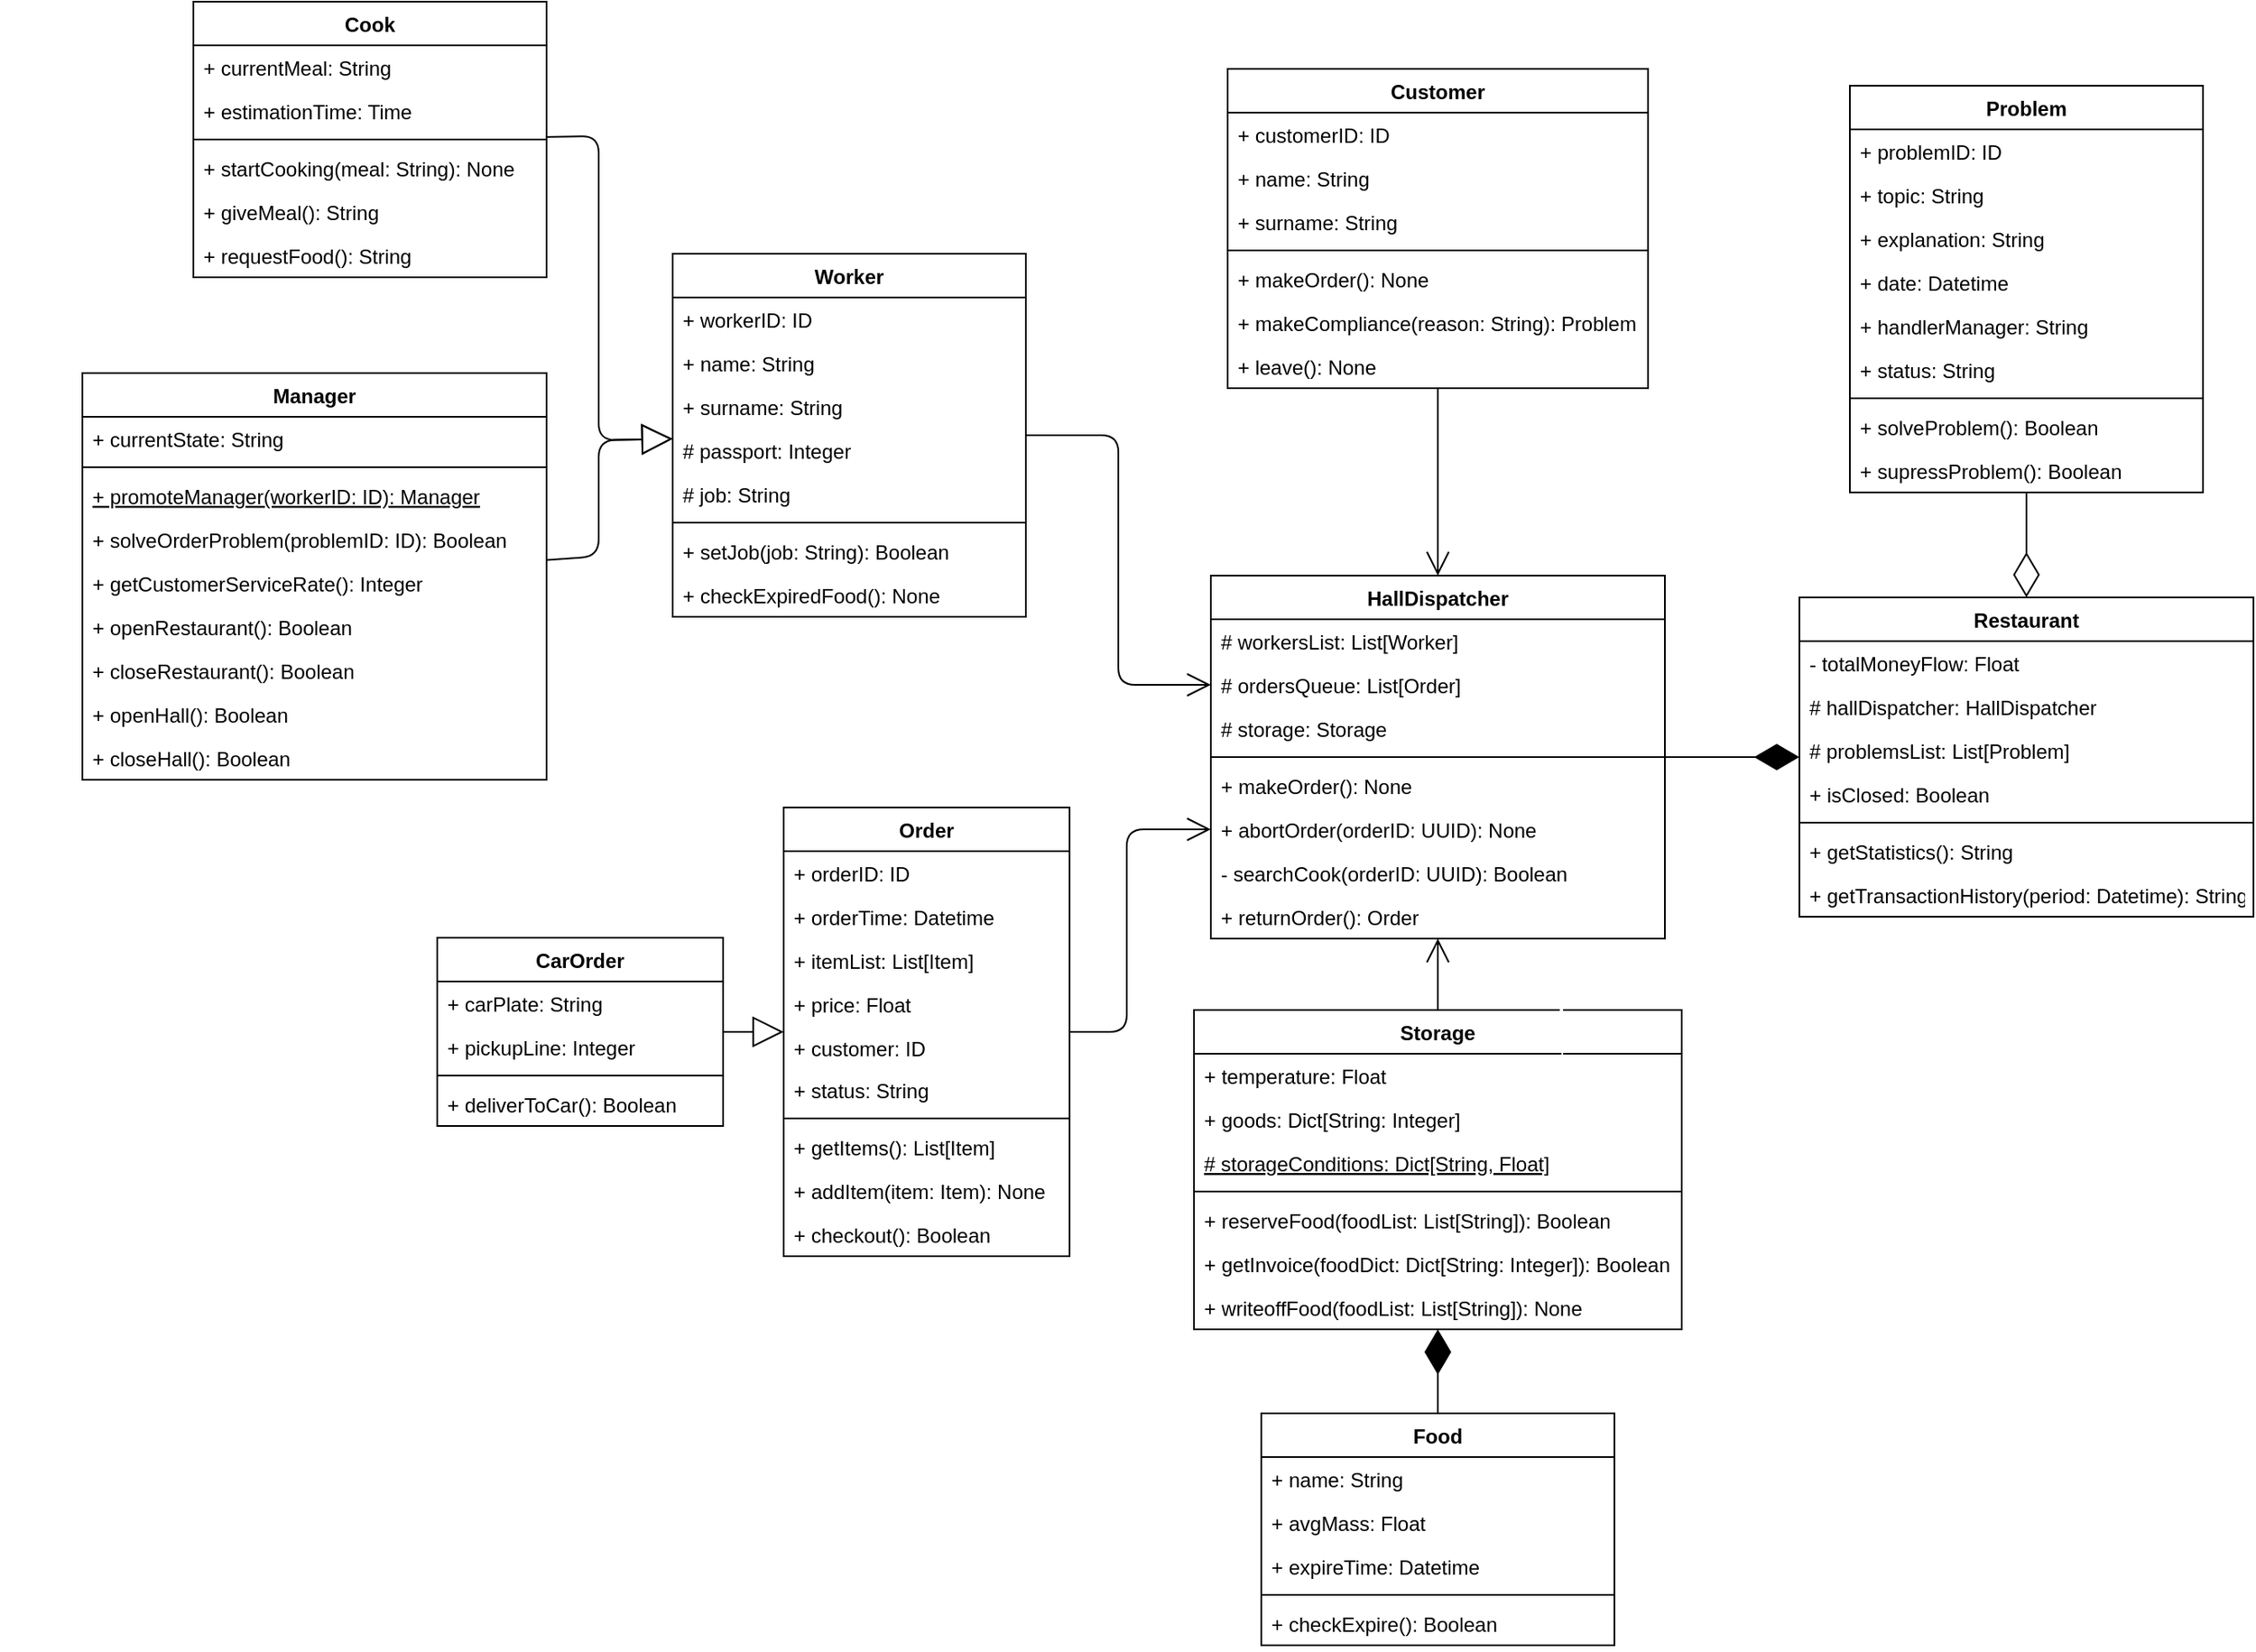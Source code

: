 <mxfile version="14.6.11" type="device"><diagram id="C5RBs43oDa-KdzZeNtuy" name="Page-1"><mxGraphModel dx="1998" dy="494" grid="1" gridSize="10" guides="1" tooltips="1" connect="1" arrows="1" fold="1" page="1" pageScale="1" pageWidth="827" pageHeight="1169" math="0" shadow="0"><root><mxCell id="WIyWlLk6GJQsqaUBKTNV-0"/><mxCell id="WIyWlLk6GJQsqaUBKTNV-1" parent="WIyWlLk6GJQsqaUBKTNV-0"/><mxCell id="OEX8bm3E7YfKXSA0e_z2-1" value="Order" style="swimlane;fontStyle=1;align=center;verticalAlign=top;childLayout=stackLayout;horizontal=1;startSize=26;horizontalStack=0;resizeParent=1;resizeParentMax=0;resizeLast=0;collapsible=1;marginBottom=0;" parent="WIyWlLk6GJQsqaUBKTNV-1" vertex="1"><mxGeometry x="-134" y="539.5" width="170" height="267" as="geometry"/></mxCell><mxCell id="OEX8bm3E7YfKXSA0e_z2-2" value="+ orderID: ID" style="text;strokeColor=none;fillColor=none;align=left;verticalAlign=top;spacingLeft=4;spacingRight=4;overflow=hidden;rotatable=0;points=[[0,0.5],[1,0.5]];portConstraint=eastwest;" parent="OEX8bm3E7YfKXSA0e_z2-1" vertex="1"><mxGeometry y="26" width="170" height="26" as="geometry"/></mxCell><mxCell id="OEX8bm3E7YfKXSA0e_z2-3" value="+ orderTime: Datetime" style="text;strokeColor=none;fillColor=none;align=left;verticalAlign=top;spacingLeft=4;spacingRight=4;overflow=hidden;rotatable=0;points=[[0,0.5],[1,0.5]];portConstraint=eastwest;" parent="OEX8bm3E7YfKXSA0e_z2-1" vertex="1"><mxGeometry y="52" width="170" height="26" as="geometry"/></mxCell><mxCell id="OEX8bm3E7YfKXSA0e_z2-4" value="+ itemList: List[Item]" style="text;strokeColor=none;fillColor=none;align=left;verticalAlign=top;spacingLeft=4;spacingRight=4;overflow=hidden;rotatable=0;points=[[0,0.5],[1,0.5]];portConstraint=eastwest;" parent="OEX8bm3E7YfKXSA0e_z2-1" vertex="1"><mxGeometry y="78" width="170" height="26" as="geometry"/></mxCell><mxCell id="OEX8bm3E7YfKXSA0e_z2-5" value="+ price: Float" style="text;strokeColor=none;fillColor=none;align=left;verticalAlign=top;spacingLeft=4;spacingRight=4;overflow=hidden;rotatable=0;points=[[0,0.5],[1,0.5]];portConstraint=eastwest;" parent="OEX8bm3E7YfKXSA0e_z2-1" vertex="1"><mxGeometry y="104" width="170" height="26" as="geometry"/></mxCell><mxCell id="OEX8bm3E7YfKXSA0e_z2-9" value="+ customer: ID" style="text;strokeColor=none;fillColor=none;align=left;verticalAlign=top;spacingLeft=4;spacingRight=4;overflow=hidden;rotatable=0;points=[[0,0.5],[1,0.5]];portConstraint=eastwest;" parent="OEX8bm3E7YfKXSA0e_z2-1" vertex="1"><mxGeometry y="130" width="170" height="25" as="geometry"/></mxCell><mxCell id="OEX8bm3E7YfKXSA0e_z2-78" value="+ status: String" style="text;strokeColor=none;fillColor=none;align=left;verticalAlign=top;spacingLeft=4;spacingRight=4;overflow=hidden;rotatable=0;points=[[0,0.5],[1,0.5]];portConstraint=eastwest;" parent="OEX8bm3E7YfKXSA0e_z2-1" vertex="1"><mxGeometry y="155" width="170" height="26" as="geometry"/></mxCell><mxCell id="OEX8bm3E7YfKXSA0e_z2-6" value="" style="line;strokeWidth=1;fillColor=none;align=left;verticalAlign=middle;spacingTop=-1;spacingLeft=3;spacingRight=3;rotatable=0;labelPosition=right;points=[];portConstraint=eastwest;" parent="OEX8bm3E7YfKXSA0e_z2-1" vertex="1"><mxGeometry y="181" width="170" height="8" as="geometry"/></mxCell><mxCell id="OEX8bm3E7YfKXSA0e_z2-7" value="+ getItems(): List[Item]" style="text;strokeColor=none;fillColor=none;align=left;verticalAlign=top;spacingLeft=4;spacingRight=4;overflow=hidden;rotatable=0;points=[[0,0.5],[1,0.5]];portConstraint=eastwest;" parent="OEX8bm3E7YfKXSA0e_z2-1" vertex="1"><mxGeometry y="189" width="170" height="26" as="geometry"/></mxCell><mxCell id="OEX8bm3E7YfKXSA0e_z2-8" value="+ addItem(item: Item): None" style="text;strokeColor=none;fillColor=none;align=left;verticalAlign=top;spacingLeft=4;spacingRight=4;overflow=hidden;rotatable=0;points=[[0,0.5],[1,0.5]];portConstraint=eastwest;" parent="OEX8bm3E7YfKXSA0e_z2-1" vertex="1"><mxGeometry y="215" width="170" height="26" as="geometry"/></mxCell><mxCell id="OEX8bm3E7YfKXSA0e_z2-10" value="+ checkout(): Boolean" style="text;strokeColor=none;fillColor=none;align=left;verticalAlign=top;spacingLeft=4;spacingRight=4;overflow=hidden;rotatable=0;points=[[0,0.5],[1,0.5]];portConstraint=eastwest;" parent="OEX8bm3E7YfKXSA0e_z2-1" vertex="1"><mxGeometry y="241" width="170" height="26" as="geometry"/></mxCell><mxCell id="OEX8bm3E7YfKXSA0e_z2-13" value="CarOrder" style="swimlane;fontStyle=1;align=center;verticalAlign=top;childLayout=stackLayout;horizontal=1;startSize=26;horizontalStack=0;resizeParent=1;resizeParentMax=0;resizeLast=0;collapsible=1;marginBottom=0;" parent="WIyWlLk6GJQsqaUBKTNV-1" vertex="1"><mxGeometry x="-340" y="617" width="170" height="112" as="geometry"/></mxCell><mxCell id="OEX8bm3E7YfKXSA0e_z2-14" value="+ carPlate: String" style="text;strokeColor=none;fillColor=none;align=left;verticalAlign=top;spacingLeft=4;spacingRight=4;overflow=hidden;rotatable=0;points=[[0,0.5],[1,0.5]];portConstraint=eastwest;" parent="OEX8bm3E7YfKXSA0e_z2-13" vertex="1"><mxGeometry y="26" width="170" height="26" as="geometry"/></mxCell><mxCell id="OEX8bm3E7YfKXSA0e_z2-24" value="+ pickupLine: Integer" style="text;strokeColor=none;fillColor=none;align=left;verticalAlign=top;spacingLeft=4;spacingRight=4;overflow=hidden;rotatable=0;points=[[0,0.5],[1,0.5]];portConstraint=eastwest;" parent="OEX8bm3E7YfKXSA0e_z2-13" vertex="1"><mxGeometry y="52" width="170" height="26" as="geometry"/></mxCell><mxCell id="OEX8bm3E7YfKXSA0e_z2-19" value="" style="line;strokeWidth=1;fillColor=none;align=left;verticalAlign=middle;spacingTop=-1;spacingLeft=3;spacingRight=3;rotatable=0;labelPosition=right;points=[];portConstraint=eastwest;" parent="OEX8bm3E7YfKXSA0e_z2-13" vertex="1"><mxGeometry y="78" width="170" height="8" as="geometry"/></mxCell><mxCell id="zopAr0e53Q-2KH1AiWCa-9" value="+ deliverToCar(): Boolean" style="text;strokeColor=none;fillColor=none;align=left;verticalAlign=top;spacingLeft=4;spacingRight=4;overflow=hidden;rotatable=0;points=[[0,0.5],[1,0.5]];portConstraint=eastwest;" vertex="1" parent="OEX8bm3E7YfKXSA0e_z2-13"><mxGeometry y="86" width="170" height="26" as="geometry"/></mxCell><mxCell id="OEX8bm3E7YfKXSA0e_z2-68" value="Restaurant" style="swimlane;fontStyle=1;align=center;verticalAlign=top;childLayout=stackLayout;horizontal=1;startSize=26;horizontalStack=0;resizeParent=1;resizeParentMax=0;resizeLast=0;collapsible=1;marginBottom=0;" parent="WIyWlLk6GJQsqaUBKTNV-1" vertex="1"><mxGeometry x="470" y="414.5" width="270" height="190" as="geometry"/></mxCell><mxCell id="OEX8bm3E7YfKXSA0e_z2-69" value="- totalMoneyFlow: Float" style="text;strokeColor=none;fillColor=none;align=left;verticalAlign=top;spacingLeft=4;spacingRight=4;overflow=hidden;rotatable=0;points=[[0,0.5],[1,0.5]];portConstraint=eastwest;" parent="OEX8bm3E7YfKXSA0e_z2-68" vertex="1"><mxGeometry y="26" width="270" height="26" as="geometry"/></mxCell><mxCell id="OEX8bm3E7YfKXSA0e_z2-148" value="# hallDispatcher: HallDispatcher" style="text;strokeColor=none;fillColor=none;align=left;verticalAlign=top;spacingLeft=4;spacingRight=4;overflow=hidden;rotatable=0;points=[[0,0.5],[1,0.5]];portConstraint=eastwest;" parent="OEX8bm3E7YfKXSA0e_z2-68" vertex="1"><mxGeometry y="52" width="270" height="26" as="geometry"/></mxCell><mxCell id="OEX8bm3E7YfKXSA0e_z2-136" value="# problemsList: List[Problem]" style="text;strokeColor=none;fillColor=none;align=left;verticalAlign=top;spacingLeft=4;spacingRight=4;overflow=hidden;rotatable=0;points=[[0,0.5],[1,0.5]];portConstraint=eastwest;" parent="OEX8bm3E7YfKXSA0e_z2-68" vertex="1"><mxGeometry y="78" width="270" height="26" as="geometry"/></mxCell><mxCell id="OEX8bm3E7YfKXSA0e_z2-86" value="+ isClosed: Boolean" style="text;strokeColor=none;fillColor=none;align=left;verticalAlign=top;spacingLeft=4;spacingRight=4;overflow=hidden;rotatable=0;points=[[0,0.5],[1,0.5]];portConstraint=eastwest;" parent="OEX8bm3E7YfKXSA0e_z2-68" vertex="1"><mxGeometry y="104" width="270" height="26" as="geometry"/></mxCell><mxCell id="OEX8bm3E7YfKXSA0e_z2-70" value="" style="line;strokeWidth=1;fillColor=none;align=left;verticalAlign=middle;spacingTop=-1;spacingLeft=3;spacingRight=3;rotatable=0;labelPosition=right;points=[];portConstraint=eastwest;" parent="OEX8bm3E7YfKXSA0e_z2-68" vertex="1"><mxGeometry y="130" width="270" height="8" as="geometry"/></mxCell><mxCell id="OEX8bm3E7YfKXSA0e_z2-71" value="+ getStatistics(): String" style="text;strokeColor=none;fillColor=none;align=left;verticalAlign=top;spacingLeft=4;spacingRight=4;overflow=hidden;rotatable=0;points=[[0,0.5],[1,0.5]];portConstraint=eastwest;" parent="OEX8bm3E7YfKXSA0e_z2-68" vertex="1"><mxGeometry y="138" width="270" height="26" as="geometry"/></mxCell><mxCell id="OEX8bm3E7YfKXSA0e_z2-100" value="+ getTransactionHistory(period: Datetime): String" style="text;strokeColor=none;fillColor=none;align=left;verticalAlign=top;spacingLeft=4;spacingRight=4;overflow=hidden;rotatable=0;points=[[0,0.5],[1,0.5]];portConstraint=eastwest;" parent="OEX8bm3E7YfKXSA0e_z2-68" vertex="1"><mxGeometry y="164" width="270" height="26" as="geometry"/></mxCell><mxCell id="OEX8bm3E7YfKXSA0e_z2-93" value="Problem" style="swimlane;fontStyle=1;align=center;verticalAlign=top;childLayout=stackLayout;horizontal=1;startSize=26;horizontalStack=0;resizeParent=1;resizeParentMax=0;resizeLast=0;collapsible=1;marginBottom=0;fillColor=#FFFFFF;" parent="WIyWlLk6GJQsqaUBKTNV-1" vertex="1"><mxGeometry x="500" y="110" width="210" height="242" as="geometry"/></mxCell><mxCell id="zopAr0e53Q-2KH1AiWCa-39" value="+ problemID: ID" style="text;strokeColor=none;fillColor=none;align=left;verticalAlign=top;spacingLeft=4;spacingRight=4;overflow=hidden;rotatable=0;points=[[0,0.5],[1,0.5]];portConstraint=eastwest;" vertex="1" parent="OEX8bm3E7YfKXSA0e_z2-93"><mxGeometry y="26" width="210" height="26" as="geometry"/></mxCell><mxCell id="OEX8bm3E7YfKXSA0e_z2-94" value="+ topic: String" style="text;strokeColor=none;fillColor=none;align=left;verticalAlign=top;spacingLeft=4;spacingRight=4;overflow=hidden;rotatable=0;points=[[0,0.5],[1,0.5]];portConstraint=eastwest;" parent="OEX8bm3E7YfKXSA0e_z2-93" vertex="1"><mxGeometry y="52" width="210" height="26" as="geometry"/></mxCell><mxCell id="OEX8bm3E7YfKXSA0e_z2-95" value="+ explanation: String" style="text;strokeColor=none;fillColor=none;align=left;verticalAlign=top;spacingLeft=4;spacingRight=4;overflow=hidden;rotatable=0;points=[[0,0.5],[1,0.5]];portConstraint=eastwest;" parent="OEX8bm3E7YfKXSA0e_z2-93" vertex="1"><mxGeometry y="78" width="210" height="26" as="geometry"/></mxCell><mxCell id="OEX8bm3E7YfKXSA0e_z2-119" value="+ date: Datetime" style="text;strokeColor=none;fillColor=none;align=left;verticalAlign=top;spacingLeft=4;spacingRight=4;overflow=hidden;rotatable=0;points=[[0,0.5],[1,0.5]];portConstraint=eastwest;" parent="OEX8bm3E7YfKXSA0e_z2-93" vertex="1"><mxGeometry y="104" width="210" height="26" as="geometry"/></mxCell><mxCell id="OEX8bm3E7YfKXSA0e_z2-121" value="+ handlerManager: String" style="text;strokeColor=none;fillColor=none;align=left;verticalAlign=top;spacingLeft=4;spacingRight=4;overflow=hidden;rotatable=0;points=[[0,0.5],[1,0.5]];portConstraint=eastwest;" parent="OEX8bm3E7YfKXSA0e_z2-93" vertex="1"><mxGeometry y="130" width="210" height="26" as="geometry"/></mxCell><mxCell id="OEX8bm3E7YfKXSA0e_z2-123" value="+ status: String" style="text;strokeColor=none;fillColor=none;align=left;verticalAlign=top;spacingLeft=4;spacingRight=4;overflow=hidden;rotatable=0;points=[[0,0.5],[1,0.5]];portConstraint=eastwest;" parent="OEX8bm3E7YfKXSA0e_z2-93" vertex="1"><mxGeometry y="156" width="210" height="26" as="geometry"/></mxCell><mxCell id="OEX8bm3E7YfKXSA0e_z2-96" value="" style="line;strokeWidth=1;fillColor=none;align=left;verticalAlign=middle;spacingTop=-1;spacingLeft=3;spacingRight=3;rotatable=0;labelPosition=right;points=[];portConstraint=eastwest;" parent="OEX8bm3E7YfKXSA0e_z2-93" vertex="1"><mxGeometry y="182" width="210" height="8" as="geometry"/></mxCell><mxCell id="OEX8bm3E7YfKXSA0e_z2-99" value="+ solveProblem(): Boolean" style="text;strokeColor=none;fillColor=none;align=left;verticalAlign=top;spacingLeft=4;spacingRight=4;overflow=hidden;rotatable=0;points=[[0,0.5],[1,0.5]];portConstraint=eastwest;" parent="OEX8bm3E7YfKXSA0e_z2-93" vertex="1"><mxGeometry y="190" width="210" height="26" as="geometry"/></mxCell><mxCell id="OEX8bm3E7YfKXSA0e_z2-122" value="+ supressProblem(): Boolean" style="text;strokeColor=none;fillColor=none;align=left;verticalAlign=top;spacingLeft=4;spacingRight=4;overflow=hidden;rotatable=0;points=[[0,0.5],[1,0.5]];portConstraint=eastwest;" parent="OEX8bm3E7YfKXSA0e_z2-93" vertex="1"><mxGeometry y="216" width="210" height="26" as="geometry"/></mxCell><mxCell id="OEX8bm3E7YfKXSA0e_z2-124" value="Customer" style="swimlane;fontStyle=1;align=center;verticalAlign=top;childLayout=stackLayout;horizontal=1;startSize=26;horizontalStack=0;resizeParent=1;resizeParentMax=0;resizeLast=0;collapsible=1;marginBottom=0;" parent="WIyWlLk6GJQsqaUBKTNV-1" vertex="1"><mxGeometry x="130" y="100" width="250" height="190" as="geometry"/></mxCell><mxCell id="OEX8bm3E7YfKXSA0e_z2-125" value="+ customerID: ID" style="text;strokeColor=none;fillColor=none;align=left;verticalAlign=top;spacingLeft=4;spacingRight=4;overflow=hidden;rotatable=0;points=[[0,0.5],[1,0.5]];portConstraint=eastwest;" parent="OEX8bm3E7YfKXSA0e_z2-124" vertex="1"><mxGeometry y="26" width="250" height="26" as="geometry"/></mxCell><mxCell id="OEX8bm3E7YfKXSA0e_z2-126" value="+ name: String" style="text;strokeColor=none;fillColor=none;align=left;verticalAlign=top;spacingLeft=4;spacingRight=4;overflow=hidden;rotatable=0;points=[[0,0.5],[1,0.5]];portConstraint=eastwest;" parent="OEX8bm3E7YfKXSA0e_z2-124" vertex="1"><mxGeometry y="52" width="250" height="26" as="geometry"/></mxCell><mxCell id="OEX8bm3E7YfKXSA0e_z2-127" value="+ surname: String" style="text;strokeColor=none;fillColor=none;align=left;verticalAlign=top;spacingLeft=4;spacingRight=4;overflow=hidden;rotatable=0;points=[[0,0.5],[1,0.5]];portConstraint=eastwest;" parent="OEX8bm3E7YfKXSA0e_z2-124" vertex="1"><mxGeometry y="78" width="250" height="26" as="geometry"/></mxCell><mxCell id="OEX8bm3E7YfKXSA0e_z2-131" value="" style="line;strokeWidth=1;fillColor=none;align=left;verticalAlign=middle;spacingTop=-1;spacingLeft=3;spacingRight=3;rotatable=0;labelPosition=right;points=[];portConstraint=eastwest;" parent="OEX8bm3E7YfKXSA0e_z2-124" vertex="1"><mxGeometry y="104" width="250" height="8" as="geometry"/></mxCell><mxCell id="OEX8bm3E7YfKXSA0e_z2-132" value="+ makeOrder(): None" style="text;strokeColor=none;fillColor=none;align=left;verticalAlign=top;spacingLeft=4;spacingRight=4;overflow=hidden;rotatable=0;points=[[0,0.5],[1,0.5]];portConstraint=eastwest;" parent="OEX8bm3E7YfKXSA0e_z2-124" vertex="1"><mxGeometry y="112" width="250" height="26" as="geometry"/></mxCell><mxCell id="OEX8bm3E7YfKXSA0e_z2-133" value="+ makeCompliance(reason: String): Problem" style="text;strokeColor=none;fillColor=none;align=left;verticalAlign=top;spacingLeft=4;spacingRight=4;overflow=hidden;rotatable=0;points=[[0,0.5],[1,0.5]];portConstraint=eastwest;" parent="OEX8bm3E7YfKXSA0e_z2-124" vertex="1"><mxGeometry y="138" width="250" height="26" as="geometry"/></mxCell><mxCell id="OEX8bm3E7YfKXSA0e_z2-134" value="+ leave(): None" style="text;strokeColor=none;fillColor=none;align=left;verticalAlign=top;spacingLeft=4;spacingRight=4;overflow=hidden;rotatable=0;points=[[0,0.5],[1,0.5]];portConstraint=eastwest;" parent="OEX8bm3E7YfKXSA0e_z2-124" vertex="1"><mxGeometry y="164" width="250" height="26" as="geometry"/></mxCell><mxCell id="OEX8bm3E7YfKXSA0e_z2-137" value="HallDispatcher" style="swimlane;fontStyle=1;align=center;verticalAlign=top;childLayout=stackLayout;horizontal=1;startSize=26;horizontalStack=0;resizeParent=1;resizeParentMax=0;resizeLast=0;collapsible=1;marginBottom=0;fillColor=#FFFFFF;" parent="WIyWlLk6GJQsqaUBKTNV-1" vertex="1"><mxGeometry x="120" y="401.5" width="270" height="216" as="geometry"/></mxCell><mxCell id="OEX8bm3E7YfKXSA0e_z2-139" value="# workersList: List[Worker]" style="text;strokeColor=none;fillColor=none;align=left;verticalAlign=top;spacingLeft=4;spacingRight=4;overflow=hidden;rotatable=0;points=[[0,0.5],[1,0.5]];portConstraint=eastwest;" parent="OEX8bm3E7YfKXSA0e_z2-137" vertex="1"><mxGeometry y="26" width="270" height="26" as="geometry"/></mxCell><mxCell id="OEX8bm3E7YfKXSA0e_z2-140" value="# ordersQueue: List[Order]" style="text;strokeColor=none;fillColor=none;align=left;verticalAlign=top;spacingLeft=4;spacingRight=4;overflow=hidden;rotatable=0;points=[[0,0.5],[1,0.5]];portConstraint=eastwest;" parent="OEX8bm3E7YfKXSA0e_z2-137" vertex="1"><mxGeometry y="52" width="270" height="26" as="geometry"/></mxCell><mxCell id="zopAr0e53Q-2KH1AiWCa-0" value="# storage: Storage" style="text;strokeColor=none;fillColor=none;align=left;verticalAlign=top;spacingLeft=4;spacingRight=4;overflow=hidden;rotatable=0;points=[[0,0.5],[1,0.5]];portConstraint=eastwest;" vertex="1" parent="OEX8bm3E7YfKXSA0e_z2-137"><mxGeometry y="78" width="270" height="26" as="geometry"/></mxCell><mxCell id="OEX8bm3E7YfKXSA0e_z2-144" value="" style="line;strokeWidth=1;fillColor=none;align=left;verticalAlign=middle;spacingTop=-1;spacingLeft=3;spacingRight=3;rotatable=0;labelPosition=right;points=[];portConstraint=eastwest;" parent="OEX8bm3E7YfKXSA0e_z2-137" vertex="1"><mxGeometry y="104" width="270" height="8" as="geometry"/></mxCell><mxCell id="OEX8bm3E7YfKXSA0e_z2-145" value="+ makeOrder(): None" style="text;strokeColor=none;fillColor=none;align=left;verticalAlign=top;spacingLeft=4;spacingRight=4;overflow=hidden;rotatable=0;points=[[0,0.5],[1,0.5]];portConstraint=eastwest;" parent="OEX8bm3E7YfKXSA0e_z2-137" vertex="1"><mxGeometry y="112" width="270" height="26" as="geometry"/></mxCell><mxCell id="OEX8bm3E7YfKXSA0e_z2-146" value="+ abortOrder(orderID: UUID): None" style="text;strokeColor=none;fillColor=none;align=left;verticalAlign=top;spacingLeft=4;spacingRight=4;overflow=hidden;rotatable=0;points=[[0,0.5],[1,0.5]];portConstraint=eastwest;" parent="OEX8bm3E7YfKXSA0e_z2-137" vertex="1"><mxGeometry y="138" width="270" height="26" as="geometry"/></mxCell><mxCell id="OEX8bm3E7YfKXSA0e_z2-149" value="- searchCook(orderID: UUID): Boolean" style="text;strokeColor=none;fillColor=none;align=left;verticalAlign=top;spacingLeft=4;spacingRight=4;overflow=hidden;rotatable=0;points=[[0,0.5],[1,0.5]];portConstraint=eastwest;" parent="OEX8bm3E7YfKXSA0e_z2-137" vertex="1"><mxGeometry y="164" width="270" height="26" as="geometry"/></mxCell><mxCell id="OEX8bm3E7YfKXSA0e_z2-150" value="+ returnOrder(): Order" style="text;strokeColor=none;fillColor=none;align=left;verticalAlign=top;spacingLeft=4;spacingRight=4;overflow=hidden;rotatable=0;points=[[0,0.5],[1,0.5]];portConstraint=eastwest;" parent="OEX8bm3E7YfKXSA0e_z2-137" vertex="1"><mxGeometry y="190" width="270" height="26" as="geometry"/></mxCell><mxCell id="zopAr0e53Q-2KH1AiWCa-6" value="" style="group" vertex="1" connectable="0" parent="WIyWlLk6GJQsqaUBKTNV-1"><mxGeometry x="-600" y="60" width="636" height="437" as="geometry"/></mxCell><mxCell id="wLq6gAzN8LBsn4TCTYnC-0" value="Worker" style="swimlane;fontStyle=1;align=center;verticalAlign=top;childLayout=stackLayout;horizontal=1;startSize=26;horizontalStack=0;resizeParent=1;resizeParentMax=0;resizeLast=0;collapsible=1;marginBottom=0;" parent="zopAr0e53Q-2KH1AiWCa-6" vertex="1"><mxGeometry x="400" y="150" width="210" height="216" as="geometry"/></mxCell><mxCell id="zopAr0e53Q-2KH1AiWCa-38" value="+ workerID: ID" style="text;strokeColor=none;fillColor=none;align=left;verticalAlign=top;spacingLeft=4;spacingRight=4;overflow=hidden;rotatable=0;points=[[0,0.5],[1,0.5]];portConstraint=eastwest;" vertex="1" parent="wLq6gAzN8LBsn4TCTYnC-0"><mxGeometry y="26" width="210" height="26" as="geometry"/></mxCell><mxCell id="wLq6gAzN8LBsn4TCTYnC-1" value="+ name: String" style="text;strokeColor=none;fillColor=none;align=left;verticalAlign=top;spacingLeft=4;spacingRight=4;overflow=hidden;rotatable=0;points=[[0,0.5],[1,0.5]];portConstraint=eastwest;" parent="wLq6gAzN8LBsn4TCTYnC-0" vertex="1"><mxGeometry y="52" width="210" height="26" as="geometry"/></mxCell><mxCell id="wLq6gAzN8LBsn4TCTYnC-8" value="+ surname: String" style="text;strokeColor=none;fillColor=none;align=left;verticalAlign=top;spacingLeft=4;spacingRight=4;overflow=hidden;rotatable=0;points=[[0,0.5],[1,0.5]];portConstraint=eastwest;" parent="wLq6gAzN8LBsn4TCTYnC-0" vertex="1"><mxGeometry y="78" width="210" height="26" as="geometry"/></mxCell><mxCell id="wLq6gAzN8LBsn4TCTYnC-9" value="# passport: Integer" style="text;strokeColor=none;fillColor=none;align=left;verticalAlign=top;spacingLeft=4;spacingRight=4;overflow=hidden;rotatable=0;points=[[0,0.5],[1,0.5]];portConstraint=eastwest;" parent="wLq6gAzN8LBsn4TCTYnC-0" vertex="1"><mxGeometry y="104" width="210" height="26" as="geometry"/></mxCell><mxCell id="wLq6gAzN8LBsn4TCTYnC-11" value="# job: String" style="text;strokeColor=none;fillColor=none;align=left;verticalAlign=top;spacingLeft=4;spacingRight=4;overflow=hidden;rotatable=0;points=[[0,0.5],[1,0.5]];portConstraint=eastwest;" parent="wLq6gAzN8LBsn4TCTYnC-0" vertex="1"><mxGeometry y="130" width="210" height="26" as="geometry"/></mxCell><mxCell id="wLq6gAzN8LBsn4TCTYnC-2" value="" style="line;strokeWidth=1;fillColor=none;align=left;verticalAlign=middle;spacingTop=-1;spacingLeft=3;spacingRight=3;rotatable=0;labelPosition=right;points=[];portConstraint=eastwest;" parent="wLq6gAzN8LBsn4TCTYnC-0" vertex="1"><mxGeometry y="156" width="210" height="8" as="geometry"/></mxCell><mxCell id="wLq6gAzN8LBsn4TCTYnC-3" value="+ setJob(job: String): Boolean" style="text;strokeColor=none;fillColor=none;align=left;verticalAlign=top;spacingLeft=4;spacingRight=4;overflow=hidden;rotatable=0;points=[[0,0.5],[1,0.5]];portConstraint=eastwest;" parent="wLq6gAzN8LBsn4TCTYnC-0" vertex="1"><mxGeometry y="164" width="210" height="26" as="geometry"/></mxCell><mxCell id="OEX8bm3E7YfKXSA0e_z2-114" value="+ checkExpiredFood(): None" style="text;strokeColor=none;fillColor=none;align=left;verticalAlign=top;spacingLeft=4;spacingRight=4;overflow=hidden;rotatable=0;points=[[0,0.5],[1,0.5]];portConstraint=eastwest;" parent="wLq6gAzN8LBsn4TCTYnC-0" vertex="1"><mxGeometry y="190" width="210" height="26" as="geometry"/></mxCell><mxCell id="OEX8bm3E7YfKXSA0e_z2-34" value="Cook" style="swimlane;fontStyle=1;align=center;verticalAlign=top;childLayout=stackLayout;horizontal=1;startSize=26;horizontalStack=0;resizeParent=1;resizeParentMax=0;resizeLast=0;collapsible=1;marginBottom=0;" parent="zopAr0e53Q-2KH1AiWCa-6" vertex="1"><mxGeometry x="115" width="210" height="164" as="geometry"/></mxCell><mxCell id="OEX8bm3E7YfKXSA0e_z2-39" value="+ currentMeal: String" style="text;strokeColor=none;fillColor=none;align=left;verticalAlign=top;spacingLeft=4;spacingRight=4;overflow=hidden;rotatable=0;points=[[0,0.5],[1,0.5]];portConstraint=eastwest;" parent="OEX8bm3E7YfKXSA0e_z2-34" vertex="1"><mxGeometry y="26" width="210" height="26" as="geometry"/></mxCell><mxCell id="OEX8bm3E7YfKXSA0e_z2-73" value="+ estimationTime: Time" style="text;strokeColor=none;fillColor=none;align=left;verticalAlign=top;spacingLeft=4;spacingRight=4;overflow=hidden;rotatable=0;points=[[0,0.5],[1,0.5]];portConstraint=eastwest;" parent="OEX8bm3E7YfKXSA0e_z2-34" vertex="1"><mxGeometry y="52" width="210" height="26" as="geometry"/></mxCell><mxCell id="OEX8bm3E7YfKXSA0e_z2-40" value="" style="line;strokeWidth=1;fillColor=none;align=left;verticalAlign=middle;spacingTop=-1;spacingLeft=3;spacingRight=3;rotatable=0;labelPosition=right;points=[];portConstraint=eastwest;" parent="OEX8bm3E7YfKXSA0e_z2-34" vertex="1"><mxGeometry y="78" width="210" height="8" as="geometry"/></mxCell><mxCell id="OEX8bm3E7YfKXSA0e_z2-41" value="+ startCooking(meal: String): None" style="text;strokeColor=none;fillColor=none;align=left;verticalAlign=top;spacingLeft=4;spacingRight=4;overflow=hidden;rotatable=0;points=[[0,0.5],[1,0.5]];portConstraint=eastwest;" parent="OEX8bm3E7YfKXSA0e_z2-34" vertex="1"><mxGeometry y="86" width="210" height="26" as="geometry"/></mxCell><mxCell id="OEX8bm3E7YfKXSA0e_z2-42" value="+ giveMeal(): String" style="text;strokeColor=none;fillColor=none;align=left;verticalAlign=top;spacingLeft=4;spacingRight=4;overflow=hidden;rotatable=0;points=[[0,0.5],[1,0.5]];portConstraint=eastwest;" parent="OEX8bm3E7YfKXSA0e_z2-34" vertex="1"><mxGeometry y="112" width="210" height="26" as="geometry"/></mxCell><mxCell id="OEX8bm3E7YfKXSA0e_z2-75" value="+ requestFood(): String" style="text;strokeColor=none;fillColor=none;align=left;verticalAlign=top;spacingLeft=4;spacingRight=4;overflow=hidden;rotatable=0;points=[[0,0.5],[1,0.5]];portConstraint=eastwest;" parent="OEX8bm3E7YfKXSA0e_z2-34" vertex="1"><mxGeometry y="138" width="210" height="26" as="geometry"/></mxCell><mxCell id="OEX8bm3E7YfKXSA0e_z2-58" value="Manager" style="swimlane;fontStyle=1;align=center;verticalAlign=top;childLayout=stackLayout;horizontal=1;startSize=26;horizontalStack=0;resizeParent=1;resizeParentMax=0;resizeLast=0;collapsible=1;marginBottom=0;" parent="zopAr0e53Q-2KH1AiWCa-6" vertex="1"><mxGeometry x="49" y="221" width="276" height="242" as="geometry"/></mxCell><mxCell id="OEX8bm3E7YfKXSA0e_z2-59" value="+ currentState: String" style="text;strokeColor=none;fillColor=none;align=left;verticalAlign=top;spacingLeft=4;spacingRight=4;overflow=hidden;rotatable=0;points=[[0,0.5],[1,0.5]];portConstraint=eastwest;" parent="OEX8bm3E7YfKXSA0e_z2-58" vertex="1"><mxGeometry y="26" width="276" height="26" as="geometry"/></mxCell><mxCell id="OEX8bm3E7YfKXSA0e_z2-60" value="" style="line;strokeWidth=1;fillColor=none;align=left;verticalAlign=middle;spacingTop=-1;spacingLeft=3;spacingRight=3;rotatable=0;labelPosition=right;points=[];portConstraint=eastwest;" parent="OEX8bm3E7YfKXSA0e_z2-58" vertex="1"><mxGeometry y="52" width="276" height="8" as="geometry"/></mxCell><mxCell id="zopAr0e53Q-2KH1AiWCa-44" value="+ promoteManager(workerID: ID): Manager" style="text;strokeColor=none;fillColor=none;align=left;verticalAlign=top;spacingLeft=4;spacingRight=4;overflow=hidden;rotatable=0;points=[[0,0.5],[1,0.5]];portConstraint=eastwest;fontStyle=4" vertex="1" parent="OEX8bm3E7YfKXSA0e_z2-58"><mxGeometry y="60" width="276" height="26" as="geometry"/></mxCell><mxCell id="OEX8bm3E7YfKXSA0e_z2-61" value="+ solveOrderProblem(problemID: ID): Boolean" style="text;strokeColor=none;fillColor=none;align=left;verticalAlign=top;spacingLeft=4;spacingRight=4;overflow=hidden;rotatable=0;points=[[0,0.5],[1,0.5]];portConstraint=eastwest;" parent="OEX8bm3E7YfKXSA0e_z2-58" vertex="1"><mxGeometry y="86" width="276" height="26" as="geometry"/></mxCell><mxCell id="OEX8bm3E7YfKXSA0e_z2-77" value="+ getCustomerServiceRate(): Integer" style="text;strokeColor=none;fillColor=none;align=left;verticalAlign=top;spacingLeft=4;spacingRight=4;overflow=hidden;rotatable=0;points=[[0,0.5],[1,0.5]];portConstraint=eastwest;" parent="OEX8bm3E7YfKXSA0e_z2-58" vertex="1"><mxGeometry y="112" width="276" height="26" as="geometry"/></mxCell><mxCell id="OEX8bm3E7YfKXSA0e_z2-92" value="+ openRestaurant(): Boolean" style="text;strokeColor=none;fillColor=none;align=left;verticalAlign=top;spacingLeft=4;spacingRight=4;overflow=hidden;rotatable=0;points=[[0,0.5],[1,0.5]];portConstraint=eastwest;" parent="OEX8bm3E7YfKXSA0e_z2-58" vertex="1"><mxGeometry y="138" width="276" height="26" as="geometry"/></mxCell><mxCell id="OEX8bm3E7YfKXSA0e_z2-88" value="+ closeRestaurant(): Boolean" style="text;strokeColor=none;fillColor=none;align=left;verticalAlign=top;spacingLeft=4;spacingRight=4;overflow=hidden;rotatable=0;points=[[0,0.5],[1,0.5]];portConstraint=eastwest;" parent="OEX8bm3E7YfKXSA0e_z2-58" vertex="1"><mxGeometry y="164" width="276" height="26" as="geometry"/></mxCell><mxCell id="OEX8bm3E7YfKXSA0e_z2-90" value="+ openHall(): Boolean" style="text;strokeColor=none;fillColor=none;align=left;verticalAlign=top;spacingLeft=4;spacingRight=4;overflow=hidden;rotatable=0;points=[[0,0.5],[1,0.5]];portConstraint=eastwest;" parent="OEX8bm3E7YfKXSA0e_z2-58" vertex="1"><mxGeometry y="190" width="276" height="26" as="geometry"/></mxCell><mxCell id="OEX8bm3E7YfKXSA0e_z2-89" value="+ closeHall(): Boolean" style="text;strokeColor=none;fillColor=none;align=left;verticalAlign=top;spacingLeft=4;spacingRight=4;overflow=hidden;rotatable=0;points=[[0,0.5],[1,0.5]];portConstraint=eastwest;" parent="OEX8bm3E7YfKXSA0e_z2-58" vertex="1"><mxGeometry y="216" width="276" height="26" as="geometry"/></mxCell><mxCell id="zopAr0e53Q-2KH1AiWCa-4" value="" style="endArrow=block;endSize=16;endFill=0;html=1;" edge="1" parent="zopAr0e53Q-2KH1AiWCa-6" source="OEX8bm3E7YfKXSA0e_z2-34" target="wLq6gAzN8LBsn4TCTYnC-0"><mxGeometry y="-40" width="160" relative="1" as="geometry"><mxPoint x="186" y="61.41" as="sourcePoint"/><mxPoint x="346" y="61.41" as="targetPoint"/><Array as="points"><mxPoint x="356" y="80"/><mxPoint x="356" y="261"/></Array><mxPoint as="offset"/></mxGeometry></mxCell><mxCell id="zopAr0e53Q-2KH1AiWCa-5" value="" style="endArrow=block;endSize=16;endFill=0;html=1;" edge="1" parent="zopAr0e53Q-2KH1AiWCa-6" source="OEX8bm3E7YfKXSA0e_z2-58" target="wLq6gAzN8LBsn4TCTYnC-0"><mxGeometry y="-40" width="160" relative="1" as="geometry"><mxPoint x="146" y="114.63" as="sourcePoint"/><mxPoint x="336" y="300" as="targetPoint"/><Array as="points"><mxPoint x="356" y="330"/><mxPoint x="356" y="261"/></Array><mxPoint as="offset"/></mxGeometry></mxCell><mxCell id="zopAr0e53Q-2KH1AiWCa-8" value="" style="endArrow=block;endSize=16;endFill=0;html=1;" edge="1" parent="WIyWlLk6GJQsqaUBKTNV-1" source="OEX8bm3E7YfKXSA0e_z2-13" target="OEX8bm3E7YfKXSA0e_z2-1"><mxGeometry x="-0.062" y="-40" width="160" relative="1" as="geometry"><mxPoint x="375" y="210" as="sourcePoint"/><mxPoint x="535" y="210" as="targetPoint"/><mxPoint as="offset"/></mxGeometry></mxCell><mxCell id="zopAr0e53Q-2KH1AiWCa-10" value="" style="endArrow=diamondThin;endFill=1;endSize=24;html=1;" edge="1" parent="WIyWlLk6GJQsqaUBKTNV-1" source="OEX8bm3E7YfKXSA0e_z2-137" target="OEX8bm3E7YfKXSA0e_z2-68"><mxGeometry width="160" relative="1" as="geometry"><mxPoint x="430" y="716" as="sourcePoint"/><mxPoint x="430" y="660" as="targetPoint"/></mxGeometry></mxCell><mxCell id="zopAr0e53Q-2KH1AiWCa-26" value="" style="group" vertex="1" connectable="0" parent="WIyWlLk6GJQsqaUBKTNV-1"><mxGeometry x="110" y="660" width="290" height="358" as="geometry"/></mxCell><mxCell id="OEX8bm3E7YfKXSA0e_z2-43" value="Storage" style="swimlane;fontStyle=1;align=center;verticalAlign=top;childLayout=stackLayout;horizontal=1;startSize=26;horizontalStack=0;resizeParent=1;resizeParentMax=0;resizeLast=0;collapsible=1;marginBottom=0;" parent="zopAr0e53Q-2KH1AiWCa-26" vertex="1"><mxGeometry width="290" height="190" as="geometry"/></mxCell><mxCell id="OEX8bm3E7YfKXSA0e_z2-44" value="+ temperature: Float" style="text;strokeColor=none;fillColor=none;align=left;verticalAlign=top;spacingLeft=4;spacingRight=4;overflow=hidden;rotatable=0;points=[[0,0.5],[1,0.5]];portConstraint=eastwest;" parent="OEX8bm3E7YfKXSA0e_z2-43" vertex="1"><mxGeometry y="26" width="290" height="26" as="geometry"/></mxCell><mxCell id="OEX8bm3E7YfKXSA0e_z2-111" value="+ goods: Dict[String: Integer]" style="text;strokeColor=none;fillColor=none;align=left;verticalAlign=top;spacingLeft=4;spacingRight=4;overflow=hidden;rotatable=0;points=[[0,0.5],[1,0.5]];portConstraint=eastwest;" parent="OEX8bm3E7YfKXSA0e_z2-43" vertex="1"><mxGeometry y="52" width="290" height="26" as="geometry"/></mxCell><mxCell id="zopAr0e53Q-2KH1AiWCa-45" value="# storageConditions: Dict[String, Float]" style="text;strokeColor=none;fillColor=none;align=left;verticalAlign=top;spacingLeft=4;spacingRight=4;overflow=hidden;rotatable=0;points=[[0,0.5],[1,0.5]];portConstraint=eastwest;fontStyle=4" vertex="1" parent="OEX8bm3E7YfKXSA0e_z2-43"><mxGeometry y="78" width="290" height="26" as="geometry"/></mxCell><mxCell id="OEX8bm3E7YfKXSA0e_z2-45" value="" style="line;strokeWidth=1;fillColor=none;align=left;verticalAlign=middle;spacingTop=-1;spacingLeft=3;spacingRight=3;rotatable=0;labelPosition=right;points=[];portConstraint=eastwest;" parent="OEX8bm3E7YfKXSA0e_z2-43" vertex="1"><mxGeometry y="104" width="290" height="8" as="geometry"/></mxCell><mxCell id="OEX8bm3E7YfKXSA0e_z2-46" value="+ reserveFood(foodList: List[String]): Boolean" style="text;strokeColor=none;fillColor=none;align=left;verticalAlign=top;spacingLeft=4;spacingRight=4;overflow=hidden;rotatable=0;points=[[0,0.5],[1,0.5]];portConstraint=eastwest;" parent="OEX8bm3E7YfKXSA0e_z2-43" vertex="1"><mxGeometry y="112" width="290" height="26" as="geometry"/></mxCell><mxCell id="OEX8bm3E7YfKXSA0e_z2-47" value="+ getInvoice(foodDict: Dict[String: Integer]): Boolean" style="text;strokeColor=none;fillColor=none;align=left;verticalAlign=top;spacingLeft=4;spacingRight=4;overflow=hidden;rotatable=0;points=[[0,0.5],[1,0.5]];portConstraint=eastwest;" parent="OEX8bm3E7YfKXSA0e_z2-43" vertex="1"><mxGeometry y="138" width="290" height="26" as="geometry"/></mxCell><mxCell id="OEX8bm3E7YfKXSA0e_z2-118" value="+ writeoffFood(foodList: List[String]): None" style="text;strokeColor=none;fillColor=none;align=left;verticalAlign=top;spacingLeft=4;spacingRight=4;overflow=hidden;rotatable=0;points=[[0,0.5],[1,0.5]];portConstraint=eastwest;" parent="OEX8bm3E7YfKXSA0e_z2-43" vertex="1"><mxGeometry y="164" width="290" height="26" as="geometry"/></mxCell><mxCell id="OEX8bm3E7YfKXSA0e_z2-48" value="Food" style="swimlane;fontStyle=1;align=center;verticalAlign=top;childLayout=stackLayout;horizontal=1;startSize=26;horizontalStack=0;resizeParent=1;resizeParentMax=0;resizeLast=0;collapsible=1;marginBottom=0;fillColor=#FFFFFF;" parent="zopAr0e53Q-2KH1AiWCa-26" vertex="1"><mxGeometry x="40" y="240" width="210" height="138" as="geometry"/></mxCell><mxCell id="OEX8bm3E7YfKXSA0e_z2-49" value="+ name: String" style="text;strokeColor=none;fillColor=none;align=left;verticalAlign=top;spacingLeft=4;spacingRight=4;overflow=hidden;rotatable=0;points=[[0,0.5],[1,0.5]];portConstraint=eastwest;" parent="OEX8bm3E7YfKXSA0e_z2-48" vertex="1"><mxGeometry y="26" width="210" height="26" as="geometry"/></mxCell><mxCell id="OEX8bm3E7YfKXSA0e_z2-115" value="+ avgMass: Float" style="text;strokeColor=none;fillColor=none;align=left;verticalAlign=top;spacingLeft=4;spacingRight=4;overflow=hidden;rotatable=0;points=[[0,0.5],[1,0.5]];portConstraint=eastwest;" parent="OEX8bm3E7YfKXSA0e_z2-48" vertex="1"><mxGeometry y="52" width="210" height="26" as="geometry"/></mxCell><mxCell id="OEX8bm3E7YfKXSA0e_z2-116" value="+ expireTime: Datetime" style="text;strokeColor=none;fillColor=none;align=left;verticalAlign=top;spacingLeft=4;spacingRight=4;overflow=hidden;rotatable=0;points=[[0,0.5],[1,0.5]];portConstraint=eastwest;" parent="OEX8bm3E7YfKXSA0e_z2-48" vertex="1"><mxGeometry y="78" width="210" height="26" as="geometry"/></mxCell><mxCell id="OEX8bm3E7YfKXSA0e_z2-50" value="" style="line;strokeWidth=1;fillColor=none;align=left;verticalAlign=middle;spacingTop=-1;spacingLeft=3;spacingRight=3;rotatable=0;labelPosition=right;points=[];portConstraint=eastwest;" parent="OEX8bm3E7YfKXSA0e_z2-48" vertex="1"><mxGeometry y="104" width="210" height="8" as="geometry"/></mxCell><mxCell id="OEX8bm3E7YfKXSA0e_z2-51" value="+ checkExpire(): Boolean" style="text;strokeColor=none;fillColor=none;align=left;verticalAlign=top;spacingLeft=4;spacingRight=4;overflow=hidden;rotatable=0;points=[[0,0.5],[1,0.5]];portConstraint=eastwest;" parent="OEX8bm3E7YfKXSA0e_z2-48" vertex="1"><mxGeometry y="112" width="210" height="26" as="geometry"/></mxCell><mxCell id="zopAr0e53Q-2KH1AiWCa-2" value="" style="endArrow=diamondThin;endFill=1;endSize=24;html=1;" edge="1" parent="zopAr0e53Q-2KH1AiWCa-26" source="OEX8bm3E7YfKXSA0e_z2-48" target="OEX8bm3E7YfKXSA0e_z2-43"><mxGeometry width="160" relative="1" as="geometry"><mxPoint x="120" y="220" as="sourcePoint"/><mxPoint x="280" y="220" as="targetPoint"/></mxGeometry></mxCell><mxCell id="zopAr0e53Q-2KH1AiWCa-34" value="" style="endArrow=open;endSize=12;html=1;" edge="1" parent="WIyWlLk6GJQsqaUBKTNV-1" source="OEX8bm3E7YfKXSA0e_z2-43" target="OEX8bm3E7YfKXSA0e_z2-137"><mxGeometry x="-0.125" y="-60" width="160" relative="1" as="geometry"><mxPoint x="310" y="700" as="sourcePoint"/><mxPoint x="350" y="680" as="targetPoint"/><mxPoint x="-1" as="offset"/></mxGeometry></mxCell><mxCell id="zopAr0e53Q-2KH1AiWCa-36" value="" style="endArrow=open;endSize=12;html=1;edgeStyle=elbowEdgeStyle;entryX=0;entryY=0.5;entryDx=0;entryDy=0;" edge="1" parent="WIyWlLk6GJQsqaUBKTNV-1" source="OEX8bm3E7YfKXSA0e_z2-1" target="OEX8bm3E7YfKXSA0e_z2-146"><mxGeometry x="-0.125" y="-60" width="160" relative="1" as="geometry"><mxPoint x="36" y="670" as="sourcePoint"/><mxPoint x="196" y="670" as="targetPoint"/><Array as="points"><mxPoint x="70" y="673"/></Array><mxPoint x="-1" as="offset"/></mxGeometry></mxCell><mxCell id="zopAr0e53Q-2KH1AiWCa-37" value="" style="endArrow=diamondThin;endFill=0;endSize=24;html=1;" edge="1" parent="WIyWlLk6GJQsqaUBKTNV-1" source="OEX8bm3E7YfKXSA0e_z2-93" target="OEX8bm3E7YfKXSA0e_z2-68"><mxGeometry width="160" relative="1" as="geometry"><mxPoint x="400" y="350" as="sourcePoint"/><mxPoint x="480" y="350" as="targetPoint"/></mxGeometry></mxCell><mxCell id="zopAr0e53Q-2KH1AiWCa-40" value="" style="endArrow=open;endSize=12;html=1;edgeStyle=elbowEdgeStyle;entryX=0;entryY=0.5;entryDx=0;entryDy=0;" edge="1" parent="WIyWlLk6GJQsqaUBKTNV-1" source="wLq6gAzN8LBsn4TCTYnC-0" target="OEX8bm3E7YfKXSA0e_z2-140"><mxGeometry x="-0.125" y="-60" width="160" relative="1" as="geometry"><mxPoint y="472.5" as="sourcePoint"/><mxPoint x="84" y="352" as="targetPoint"/><mxPoint x="-1" as="offset"/></mxGeometry></mxCell><mxCell id="zopAr0e53Q-2KH1AiWCa-41" value="" style="endArrow=open;endSize=12;html=1;edgeStyle=elbowEdgeStyle;" edge="1" parent="WIyWlLk6GJQsqaUBKTNV-1" source="OEX8bm3E7YfKXSA0e_z2-124" target="OEX8bm3E7YfKXSA0e_z2-137"><mxGeometry x="-0.125" y="-60" width="160" relative="1" as="geometry"><mxPoint x="90" y="340" as="sourcePoint"/><mxPoint x="200" y="488.5" as="targetPoint"/><mxPoint x="-1" as="offset"/></mxGeometry></mxCell><mxCell id="zopAr0e53Q-2KH1AiWCa-42" style="edgeStyle=elbowEdgeStyle;rounded=0;orthogonalLoop=1;jettySize=auto;html=1;exitX=0.75;exitY=0;exitDx=0;exitDy=0;endArrow=diamondThin;endFill=0;strokeColor=#FFFFFF;" edge="1" parent="WIyWlLk6GJQsqaUBKTNV-1" source="OEX8bm3E7YfKXSA0e_z2-43"><mxGeometry relative="1" as="geometry"><mxPoint x="330" y="690" as="targetPoint"/></mxGeometry></mxCell></root></mxGraphModel></diagram></mxfile>